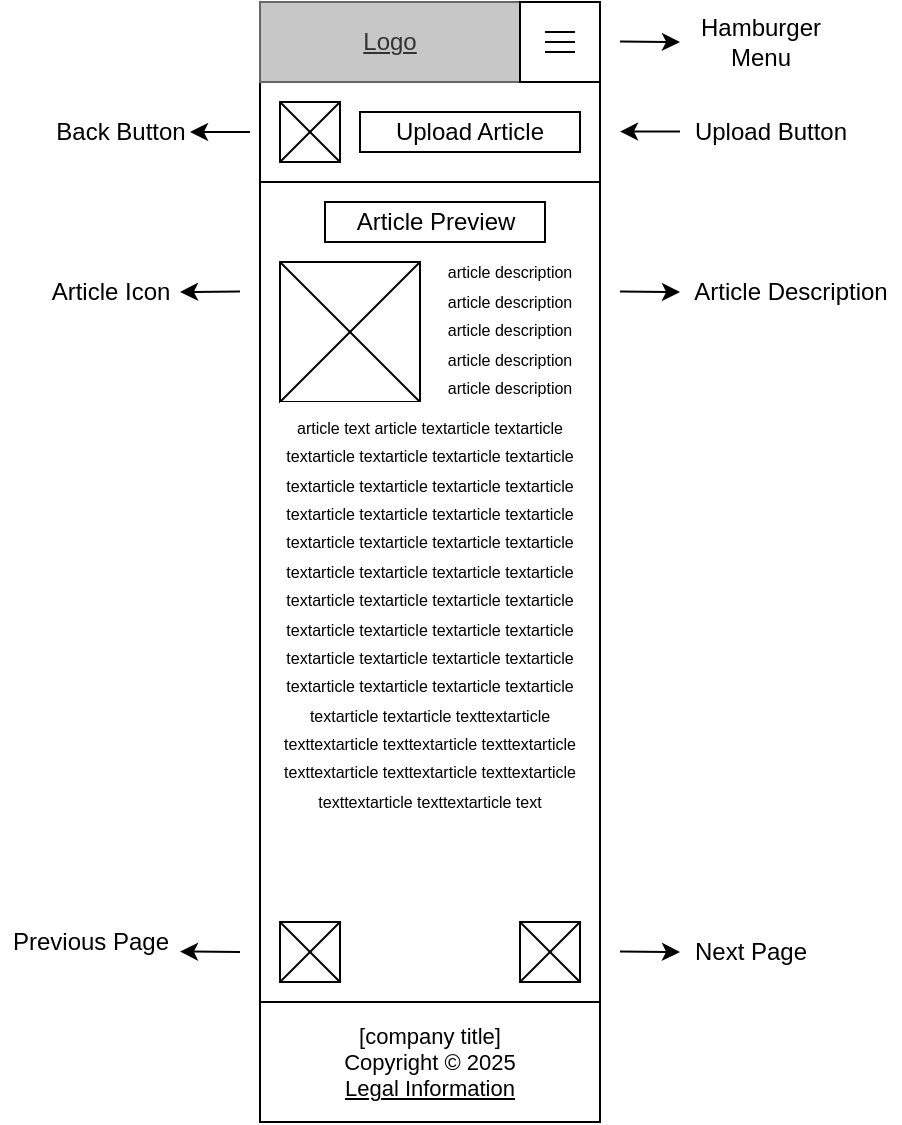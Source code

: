 <mxfile version="15.5.4" type="device"><diagram id="T2MtyHLGIBW448QUvl1Z" name="Page-1"><mxGraphModel dx="659" dy="359" grid="1" gridSize="10" guides="1" tooltips="1" connect="1" arrows="1" fold="1" page="1" pageScale="1" pageWidth="850" pageHeight="1100" math="0" shadow="0"><root><mxCell id="0"/><mxCell id="1" parent="0"/><mxCell id="Z6XGyi4d-ByWD6EcC5bQ-1" value="" style="rounded=0;whiteSpace=wrap;html=1;" parent="1" vertex="1"><mxGeometry x="340" y="40" width="170" height="560" as="geometry"/></mxCell><mxCell id="Z6XGyi4d-ByWD6EcC5bQ-4" value="Upload Article" style="rounded=0;whiteSpace=wrap;html=1;" parent="1" vertex="1"><mxGeometry x="390" y="95" width="110" height="20" as="geometry"/></mxCell><mxCell id="Z6XGyi4d-ByWD6EcC5bQ-5" value="" style="rounded=0;whiteSpace=wrap;html=1;" parent="1" vertex="1"><mxGeometry x="340" y="130" width="170" height="410" as="geometry"/></mxCell><mxCell id="Z6XGyi4d-ByWD6EcC5bQ-6" value="" style="rounded=0;whiteSpace=wrap;html=1;" parent="1" vertex="1"><mxGeometry x="350" y="170" width="70" height="70" as="geometry"/></mxCell><mxCell id="Z6XGyi4d-ByWD6EcC5bQ-32" value="" style="endArrow=classic;html=1;rounded=0;" parent="1" edge="1"><mxGeometry width="50" height="50" relative="1" as="geometry"><mxPoint x="330" y="184.76" as="sourcePoint"/><mxPoint x="300" y="185" as="targetPoint"/></mxGeometry></mxCell><mxCell id="Z6XGyi4d-ByWD6EcC5bQ-33" value="Article Icon" style="text;html=1;align=center;verticalAlign=middle;resizable=0;points=[];autosize=1;strokeColor=none;fillColor=none;" parent="1" vertex="1"><mxGeometry x="230" y="175" width="70" height="20" as="geometry"/></mxCell><mxCell id="Z6XGyi4d-ByWD6EcC5bQ-34" value="" style="endArrow=classic;html=1;rounded=0;" parent="1" edge="1"><mxGeometry width="50" height="50" relative="1" as="geometry"><mxPoint x="520" y="59.8" as="sourcePoint"/><mxPoint x="550" y="60" as="targetPoint"/></mxGeometry></mxCell><mxCell id="Z6XGyi4d-ByWD6EcC5bQ-35" value="Hamburger&lt;br&gt;Menu" style="text;html=1;align=center;verticalAlign=middle;resizable=0;points=[];autosize=1;strokeColor=none;fillColor=none;" parent="1" vertex="1"><mxGeometry x="550" y="45" width="80" height="30" as="geometry"/></mxCell><mxCell id="Z6XGyi4d-ByWD6EcC5bQ-37" value="" style="endArrow=classic;html=1;rounded=0;" parent="1" edge="1"><mxGeometry width="50" height="50" relative="1" as="geometry"><mxPoint x="520" y="184.8" as="sourcePoint"/><mxPoint x="550" y="185.04" as="targetPoint"/></mxGeometry></mxCell><mxCell id="Z6XGyi4d-ByWD6EcC5bQ-38" value="Article Description" style="text;html=1;align=center;verticalAlign=middle;resizable=0;points=[];autosize=1;strokeColor=none;fillColor=none;" parent="1" vertex="1"><mxGeometry x="550" y="175" width="110" height="20" as="geometry"/></mxCell><mxCell id="Ei203aNxSpNS52mW64xf-4" value="" style="endArrow=none;html=1;rounded=0;exitX=0;exitY=0;exitDx=0;exitDy=0;entryX=1;entryY=1;entryDx=0;entryDy=0;" parent="1" target="Z6XGyi4d-ByWD6EcC5bQ-6" edge="1"><mxGeometry width="50" height="50" relative="1" as="geometry"><mxPoint x="350" y="170" as="sourcePoint"/><mxPoint x="400" y="220.0" as="targetPoint"/></mxGeometry></mxCell><mxCell id="Ei203aNxSpNS52mW64xf-5" value="" style="endArrow=none;html=1;rounded=0;exitX=0;exitY=1;exitDx=0;exitDy=0;entryX=1;entryY=0;entryDx=0;entryDy=0;" parent="1" source="Z6XGyi4d-ByWD6EcC5bQ-6" target="Z6XGyi4d-ByWD6EcC5bQ-6" edge="1"><mxGeometry width="50" height="50" relative="1" as="geometry"><mxPoint x="360" y="180" as="sourcePoint"/><mxPoint x="410" y="230.0" as="targetPoint"/></mxGeometry></mxCell><mxCell id="Ei203aNxSpNS52mW64xf-8" value="&lt;font style=&quot;font-size: 8px&quot;&gt;article description article description article description article description article description article description&amp;nbsp;&lt;/font&gt;" style="rounded=0;whiteSpace=wrap;html=1;strokeColor=none;" parent="1" vertex="1"><mxGeometry x="430" y="180" width="70" height="60" as="geometry"/></mxCell><mxCell id="Ei203aNxSpNS52mW64xf-9" value="&lt;font style=&quot;font-size: 8px&quot;&gt;article text&amp;nbsp;&lt;/font&gt;&lt;span style=&quot;font-size: 8px&quot;&gt;article text&lt;/span&gt;&lt;span style=&quot;font-size: 8px&quot;&gt;article text&lt;/span&gt;&lt;span style=&quot;font-size: 8px&quot;&gt;article text&lt;/span&gt;&lt;span style=&quot;font-size: 8px&quot;&gt;article text&lt;/span&gt;&lt;span style=&quot;font-size: 8px&quot;&gt;article text&lt;/span&gt;&lt;span style=&quot;font-size: 8px&quot;&gt;article text&lt;/span&gt;&lt;span style=&quot;font-size: 8px&quot;&gt;article text&lt;/span&gt;&lt;span style=&quot;font-size: 8px&quot;&gt;article text&lt;/span&gt;&lt;span style=&quot;font-size: 8px&quot;&gt;article text&lt;/span&gt;&lt;span style=&quot;font-size: 8px&quot;&gt;article text&lt;/span&gt;&lt;span style=&quot;font-size: 8px&quot;&gt;article text&lt;/span&gt;&lt;span style=&quot;font-size: 8px&quot;&gt;article text&lt;/span&gt;&lt;span style=&quot;font-size: 8px&quot;&gt;article text&lt;/span&gt;&lt;span style=&quot;font-size: 8px&quot;&gt;article text&lt;/span&gt;&lt;span style=&quot;font-size: 8px&quot;&gt;article text&lt;/span&gt;&lt;span style=&quot;font-size: 8px&quot;&gt;article text&lt;/span&gt;&lt;span style=&quot;font-size: 8px&quot;&gt;article text&lt;/span&gt;&lt;span style=&quot;font-size: 8px&quot;&gt;article text&lt;/span&gt;&lt;span style=&quot;font-size: 8px&quot;&gt;article text&lt;/span&gt;&lt;span style=&quot;font-size: 8px&quot;&gt;article text&lt;/span&gt;&lt;span style=&quot;font-size: 8px&quot;&gt;article text&lt;/span&gt;&lt;span style=&quot;font-size: 8px&quot;&gt;article text&lt;/span&gt;&lt;span style=&quot;font-size: 8px&quot;&gt;article text&lt;/span&gt;&lt;span style=&quot;font-size: 8px&quot;&gt;article text&lt;/span&gt;&lt;span style=&quot;font-size: 8px&quot;&gt;article text&lt;/span&gt;&lt;span style=&quot;font-size: 8px&quot;&gt;article text&lt;/span&gt;&lt;span style=&quot;font-size: 8px&quot;&gt;article text&lt;/span&gt;&lt;span style=&quot;font-size: 8px&quot;&gt;article text&lt;/span&gt;&lt;span style=&quot;font-size: 8px&quot;&gt;article text&lt;/span&gt;&lt;span style=&quot;font-size: 8px&quot;&gt;article text&lt;/span&gt;&lt;span style=&quot;font-size: 8px&quot;&gt;article text&lt;/span&gt;&lt;span style=&quot;font-size: 8px&quot;&gt;article text&lt;/span&gt;&lt;span style=&quot;font-size: 8px&quot;&gt;article text&lt;/span&gt;&lt;span style=&quot;font-size: 8px&quot;&gt;article text&lt;/span&gt;&lt;span style=&quot;font-size: 8px&quot;&gt;article text&lt;/span&gt;&lt;span style=&quot;font-size: 8px&quot;&gt;article text&lt;/span&gt;&lt;span style=&quot;font-size: 8px&quot;&gt;article text&lt;/span&gt;&lt;span style=&quot;font-size: 8px&quot;&gt;article text&lt;/span&gt;&lt;span style=&quot;font-size: 8px&quot;&gt;article text&lt;/span&gt;&lt;span style=&quot;font-size: 8px&quot;&gt;article text&lt;/span&gt;&lt;span style=&quot;font-size: 8px&quot;&gt;article text&lt;/span&gt;&lt;span style=&quot;font-size: 8px&quot;&gt;text&lt;/span&gt;&lt;span style=&quot;font-size: 8px&quot;&gt;article text&lt;/span&gt;&lt;span style=&quot;font-size: 8px&quot;&gt;text&lt;/span&gt;&lt;span style=&quot;font-size: 8px&quot;&gt;article text&lt;/span&gt;&lt;span style=&quot;font-size: 8px&quot;&gt;text&lt;/span&gt;&lt;span style=&quot;font-size: 8px&quot;&gt;article text&lt;/span&gt;&lt;span style=&quot;font-size: 8px&quot;&gt;text&lt;/span&gt;&lt;span style=&quot;font-size: 8px&quot;&gt;article text&lt;/span&gt;&lt;span style=&quot;font-size: 8px&quot;&gt;text&lt;/span&gt;&lt;span style=&quot;font-size: 8px&quot;&gt;article text&lt;/span&gt;&lt;span style=&quot;font-size: 8px&quot;&gt;text&lt;/span&gt;&lt;span style=&quot;font-size: 8px&quot;&gt;article text&lt;/span&gt;&lt;span style=&quot;font-size: 8px&quot;&gt;text&lt;/span&gt;&lt;span style=&quot;font-size: 8px&quot;&gt;article text&lt;/span&gt;&lt;span style=&quot;font-size: 8px&quot;&gt;text&lt;/span&gt;&lt;span style=&quot;font-size: 8px&quot;&gt;article text&lt;/span&gt;&lt;span style=&quot;font-size: 8px&quot;&gt;text&lt;/span&gt;&lt;span style=&quot;font-size: 8px&quot;&gt;article text&lt;/span&gt;" style="rounded=0;whiteSpace=wrap;html=1;strokeColor=none;" parent="1" vertex="1"><mxGeometry x="350" y="240" width="150" height="210" as="geometry"/></mxCell><mxCell id="Ei203aNxSpNS52mW64xf-10" value="" style="endArrow=classic;html=1;rounded=0;" parent="1" edge="1"><mxGeometry width="50" height="50" relative="1" as="geometry"><mxPoint x="335" y="105" as="sourcePoint"/><mxPoint x="305" y="105.0" as="targetPoint"/></mxGeometry></mxCell><mxCell id="Ei203aNxSpNS52mW64xf-11" value="Back Button" style="text;html=1;align=center;verticalAlign=middle;resizable=0;points=[];autosize=1;strokeColor=none;fillColor=none;" parent="1" vertex="1"><mxGeometry x="230" y="95" width="80" height="20" as="geometry"/></mxCell><mxCell id="Ei203aNxSpNS52mW64xf-12" value="" style="rounded=0;whiteSpace=wrap;html=1;" parent="1" vertex="1"><mxGeometry x="470" y="500" width="30" height="30" as="geometry"/></mxCell><mxCell id="Ei203aNxSpNS52mW64xf-13" value="" style="endArrow=none;html=1;rounded=0;exitX=0;exitY=0;exitDx=0;exitDy=0;entryX=1;entryY=1;entryDx=0;entryDy=0;" parent="1" source="Ei203aNxSpNS52mW64xf-12" target="Ei203aNxSpNS52mW64xf-12" edge="1"><mxGeometry width="50" height="50" relative="1" as="geometry"><mxPoint x="590" y="750" as="sourcePoint"/><mxPoint x="640" y="700" as="targetPoint"/></mxGeometry></mxCell><mxCell id="Ei203aNxSpNS52mW64xf-14" value="" style="endArrow=none;html=1;rounded=0;exitX=0;exitY=1;exitDx=0;exitDy=0;entryX=1;entryY=0;entryDx=0;entryDy=0;" parent="1" source="Ei203aNxSpNS52mW64xf-12" target="Ei203aNxSpNS52mW64xf-12" edge="1"><mxGeometry width="50" height="50" relative="1" as="geometry"><mxPoint x="480" y="500" as="sourcePoint"/><mxPoint x="520" y="540" as="targetPoint"/></mxGeometry></mxCell><mxCell id="Ei203aNxSpNS52mW64xf-16" value="" style="endArrow=classic;html=1;rounded=0;" parent="1" edge="1"><mxGeometry width="50" height="50" relative="1" as="geometry"><mxPoint x="520" y="514.76" as="sourcePoint"/><mxPoint x="550" y="515" as="targetPoint"/></mxGeometry></mxCell><mxCell id="Ei203aNxSpNS52mW64xf-17" value="Next Page" style="text;html=1;align=center;verticalAlign=middle;resizable=0;points=[];autosize=1;strokeColor=none;fillColor=none;" parent="1" vertex="1"><mxGeometry x="550" y="505" width="70" height="20" as="geometry"/></mxCell><mxCell id="Ei203aNxSpNS52mW64xf-19" value="" style="rounded=0;whiteSpace=wrap;html=1;" parent="1" vertex="1"><mxGeometry x="350" y="90" width="30" height="30" as="geometry"/></mxCell><mxCell id="Ei203aNxSpNS52mW64xf-20" value="" style="endArrow=none;html=1;rounded=0;exitX=0;exitY=0;exitDx=0;exitDy=0;entryX=1;entryY=1;entryDx=0;entryDy=0;" parent="1" source="Ei203aNxSpNS52mW64xf-19" target="Ei203aNxSpNS52mW64xf-19" edge="1"><mxGeometry width="50" height="50" relative="1" as="geometry"><mxPoint x="470" y="340" as="sourcePoint"/><mxPoint x="520" y="290" as="targetPoint"/></mxGeometry></mxCell><mxCell id="Ei203aNxSpNS52mW64xf-21" value="" style="endArrow=none;html=1;rounded=0;exitX=0;exitY=1;exitDx=0;exitDy=0;entryX=1;entryY=0;entryDx=0;entryDy=0;" parent="1" source="Ei203aNxSpNS52mW64xf-19" target="Ei203aNxSpNS52mW64xf-19" edge="1"><mxGeometry width="50" height="50" relative="1" as="geometry"><mxPoint x="360" y="90" as="sourcePoint"/><mxPoint x="400" y="130" as="targetPoint"/></mxGeometry></mxCell><mxCell id="Ei203aNxSpNS52mW64xf-22" value="" style="rounded=0;whiteSpace=wrap;html=1;" parent="1" vertex="1"><mxGeometry x="350" y="500" width="30" height="30" as="geometry"/></mxCell><mxCell id="Ei203aNxSpNS52mW64xf-23" value="" style="endArrow=none;html=1;rounded=0;exitX=0;exitY=0;exitDx=0;exitDy=0;entryX=1;entryY=1;entryDx=0;entryDy=0;" parent="1" source="Ei203aNxSpNS52mW64xf-22" target="Ei203aNxSpNS52mW64xf-22" edge="1"><mxGeometry width="50" height="50" relative="1" as="geometry"><mxPoint x="470" y="750" as="sourcePoint"/><mxPoint x="520" y="700" as="targetPoint"/></mxGeometry></mxCell><mxCell id="Ei203aNxSpNS52mW64xf-24" value="" style="endArrow=none;html=1;rounded=0;exitX=0;exitY=1;exitDx=0;exitDy=0;entryX=1;entryY=0;entryDx=0;entryDy=0;" parent="1" source="Ei203aNxSpNS52mW64xf-22" target="Ei203aNxSpNS52mW64xf-22" edge="1"><mxGeometry width="50" height="50" relative="1" as="geometry"><mxPoint x="360" y="500" as="sourcePoint"/><mxPoint x="400" y="540" as="targetPoint"/></mxGeometry></mxCell><mxCell id="Ei203aNxSpNS52mW64xf-25" value="" style="endArrow=classic;html=1;rounded=0;" parent="1" edge="1"><mxGeometry width="50" height="50" relative="1" as="geometry"><mxPoint x="330" y="515" as="sourcePoint"/><mxPoint x="300" y="514.76" as="targetPoint"/></mxGeometry></mxCell><mxCell id="Ei203aNxSpNS52mW64xf-26" value="Previous Page" style="text;html=1;align=center;verticalAlign=middle;resizable=0;points=[];autosize=1;strokeColor=none;fillColor=none;" parent="1" vertex="1"><mxGeometry x="210" y="500" width="90" height="20" as="geometry"/></mxCell><mxCell id="Ei203aNxSpNS52mW64xf-27" value="&lt;u&gt;Logo&lt;/u&gt;" style="rounded=0;whiteSpace=wrap;html=1;fillColor=#C7C7C7;strokeColor=#666666;fontColor=#333333;" parent="1" vertex="1"><mxGeometry x="340" y="40" width="130" height="40" as="geometry"/></mxCell><mxCell id="Ei203aNxSpNS52mW64xf-28" value="" style="rounded=0;whiteSpace=wrap;html=1;labelBackgroundColor=#FFFFFF;fontSize=10;fillColor=#FFFFFF;align=center;" parent="1" vertex="1"><mxGeometry x="470" y="40" width="40" height="40" as="geometry"/></mxCell><mxCell id="Ei203aNxSpNS52mW64xf-29" value="" style="group" parent="1" vertex="1" connectable="0"><mxGeometry x="482.5" y="55" width="15" height="10" as="geometry"/></mxCell><mxCell id="Ei203aNxSpNS52mW64xf-30" value="" style="endArrow=none;html=1;" parent="Ei203aNxSpNS52mW64xf-29" edge="1"><mxGeometry width="50" height="50" relative="1" as="geometry"><mxPoint as="sourcePoint"/><mxPoint x="15" as="targetPoint"/></mxGeometry></mxCell><mxCell id="Ei203aNxSpNS52mW64xf-31" value="" style="endArrow=none;html=1;" parent="Ei203aNxSpNS52mW64xf-29" edge="1"><mxGeometry width="50" height="50" relative="1" as="geometry"><mxPoint y="5" as="sourcePoint"/><mxPoint x="15" y="5" as="targetPoint"/><Array as="points"><mxPoint y="5"/></Array></mxGeometry></mxCell><mxCell id="Ei203aNxSpNS52mW64xf-32" value="" style="endArrow=none;html=1;" parent="Ei203aNxSpNS52mW64xf-29" edge="1"><mxGeometry width="50" height="50" relative="1" as="geometry"><mxPoint y="10" as="sourcePoint"/><mxPoint x="15" y="10" as="targetPoint"/><Array as="points"><mxPoint y="10"/></Array></mxGeometry></mxCell><mxCell id="Ei203aNxSpNS52mW64xf-33" value="[company title]&lt;br&gt;Copyright&amp;nbsp;© 2025&lt;br&gt;&lt;u&gt;Legal Information&lt;/u&gt;" style="rounded=0;whiteSpace=wrap;html=1;labelBackgroundColor=#FFFFFF;fontSize=11;fillColor=#FFFFFF;align=center;" parent="1" vertex="1"><mxGeometry x="340" y="540" width="170" height="60" as="geometry"/></mxCell><mxCell id="072hwS0qYT0ZInHmdT4H-1" value="Article Preview" style="rounded=0;whiteSpace=wrap;html=1;" vertex="1" parent="1"><mxGeometry x="372.5" y="140" width="110" height="20" as="geometry"/></mxCell><mxCell id="072hwS0qYT0ZInHmdT4H-6" value="" style="endArrow=classic;html=1;rounded=0;" edge="1" parent="1"><mxGeometry width="50" height="50" relative="1" as="geometry"><mxPoint x="550" y="104.76" as="sourcePoint"/><mxPoint x="520" y="104.76" as="targetPoint"/></mxGeometry></mxCell><mxCell id="072hwS0qYT0ZInHmdT4H-7" value="Upload Button" style="text;html=1;align=center;verticalAlign=middle;resizable=0;points=[];autosize=1;strokeColor=none;fillColor=none;" vertex="1" parent="1"><mxGeometry x="550" y="95" width="90" height="20" as="geometry"/></mxCell></root></mxGraphModel></diagram></mxfile>